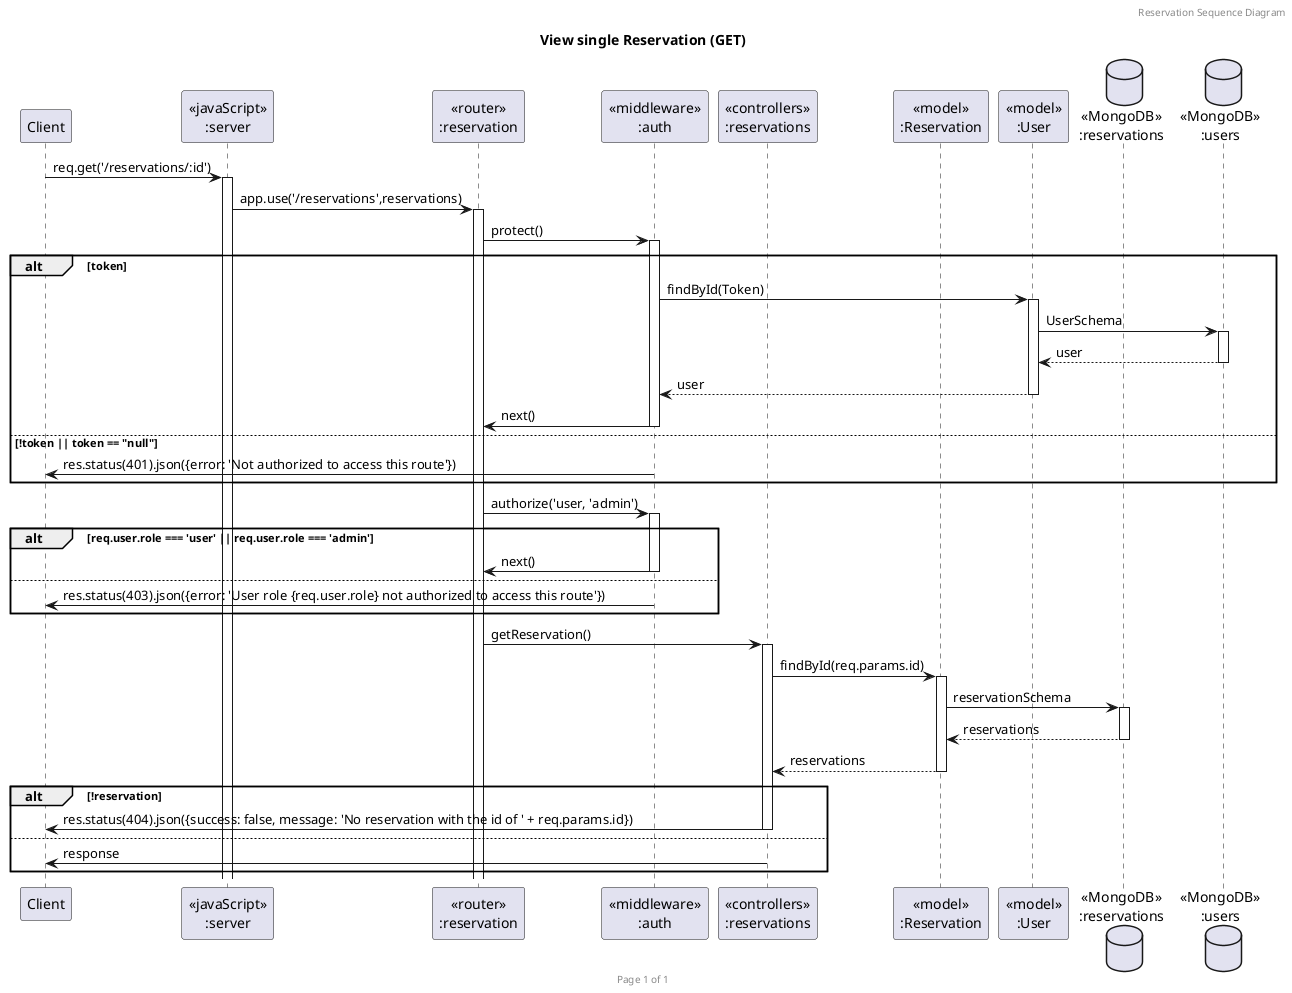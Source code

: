@startuml View single Reservation (GET)

header Reservation Sequence Diagram
footer Page %page% of %lastpage%
title "View single Reservation (GET)"

participant "Client" as client
participant "<<javaScript>>\n:server" as server
participant "<<router>>\n:reservation" as routerReservation
participant "<<middleware>>\n:auth" as middlewareAuth
participant "<<controllers>>\n:reservations" as controllersReservation
participant "<<model>>\n:Reservation" as modelReservation
participant "<<model>>\n:User" as modelUser
database "<<MongoDB>>\n:reservations" as ReservationsDatabase
database "<<MongoDB>>\n:users" as UsersDatabase

client->server ++:req.get('/reservations/:id')
server->routerReservation ++:app.use('/reservations',reservations)
routerReservation -> middlewareAuth ++:protect()
alt token
    middlewareAuth->modelUser ++:findById(Token)
    modelUser->UsersDatabase ++:UserSchema
    modelUser<--UsersDatabase --:user
    middlewareAuth<--modelUser --:user
    middlewareAuth -> routerReservation --:next()
else !token || token == "null"
    middlewareAuth -> client --:res.status(401).json({error: 'Not authorized to access this route'})
end
routerReservation -> middlewareAuth ++:authorize('user, 'admin')
alt req.user.role === 'user' || req.user.role === 'admin'
    middlewareAuth -> routerReservation --:next()
else
    middlewareAuth -> client --:res.status(403).json({error: 'User role {req.user.role} not authorized to access this route'})
end
routerReservation -> controllersReservation ++:getReservation()
controllersReservation->modelReservation ++:findById(req.params.id)
modelReservation ->ReservationsDatabase ++: reservationSchema
ReservationsDatabase --> modelReservation --: reservations
controllersReservation <-- modelReservation --: reservations

alt !reservation
    controllersReservation->client --: res.status(404).json({success: false, message: 'No reservation with the id of ' + req.params.id})
else
    controllersReservation->client --: response
end

@enduml
